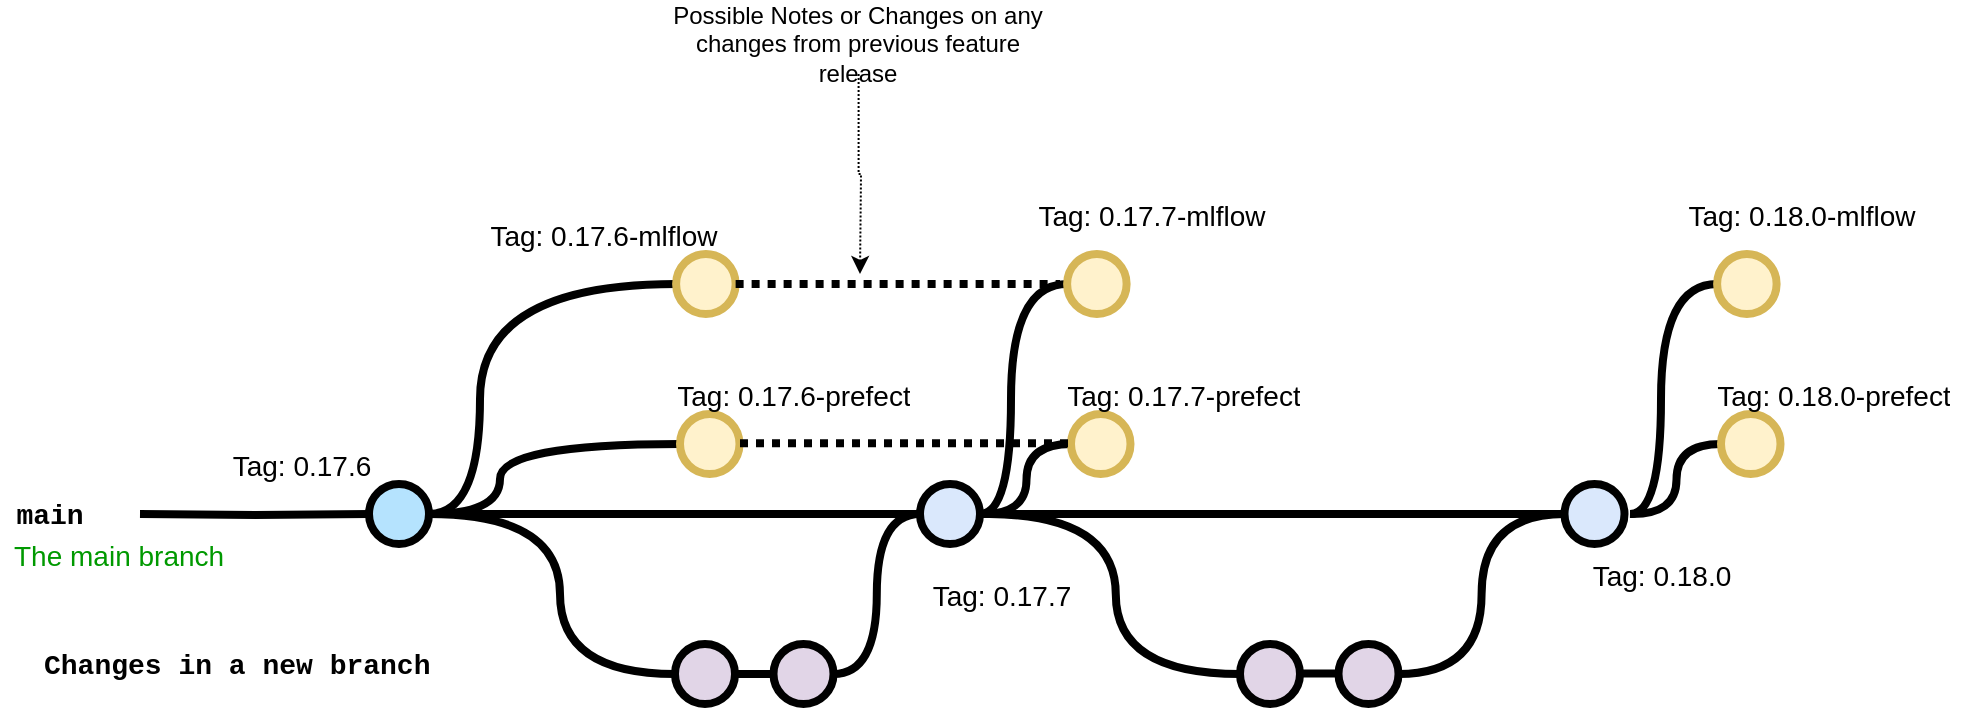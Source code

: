<mxfile version="17.4.4" type="device"><diagram id="53IQXVl9icCSp_Kw3Ib1" name="Page-1"><mxGraphModel dx="2213" dy="732" grid="1" gridSize="10" guides="1" tooltips="1" connect="1" arrows="1" fold="1" page="1" pageScale="1" pageWidth="1100" pageHeight="850" math="0" shadow="0"><root><mxCell id="0"/><mxCell id="1" parent="0"/><mxCell id="9hBKPDzoitwpIBdzFDQ7-23" value="" style="edgeStyle=orthogonalEdgeStyle;rounded=0;html=1;jettySize=auto;orthogonalLoop=1;plain-blue;endArrow=none;endFill=0;strokeWidth=4;strokeColor=#000000;" parent="1" source="9hBKPDzoitwpIBdzFDQ7-25" target="9hBKPDzoitwpIBdzFDQ7-26" edge="1"><mxGeometry x="284.5" y="350" as="geometry"/></mxCell><mxCell id="9hBKPDzoitwpIBdzFDQ7-24" style="edgeStyle=orthogonalEdgeStyle;curved=1;rounded=0;html=1;exitX=1;exitY=0.5;exitPerimeter=0;entryX=0;entryY=0.5;entryPerimeter=0;endArrow=none;endFill=0;jettySize=auto;orthogonalLoop=1;strokeWidth=4;fontSize=15;" parent="1" source="9hBKPDzoitwpIBdzFDQ7-25" target="9hBKPDzoitwpIBdzFDQ7-30" edge="1"><mxGeometry relative="1" as="geometry"><Array as="points"><mxPoint x="270" y="350"/><mxPoint x="270" y="430"/></Array></mxGeometry></mxCell><mxCell id="9hBKPDzoitwpIBdzFDQ7-25" value="" style="verticalLabelPosition=bottom;verticalAlign=top;html=1;strokeWidth=4;shape=mxgraph.flowchart.on-page_reference;plain-blue;gradientColor=none;fillColor=#B5E3Fe;strokeColor=#000000;" parent="1" vertex="1"><mxGeometry x="174.5" y="335" width="30" height="30" as="geometry"/></mxCell><mxCell id="9hBKPDzoitwpIBdzFDQ7-41" value="" style="edgeStyle=orthogonalEdgeStyle;curved=1;rounded=0;orthogonalLoop=1;jettySize=auto;html=1;endArrow=none;endFill=0;strokeWidth=4;fontFamily=Courier New;fontSize=16;entryX=0;entryY=0.5;entryDx=0;entryDy=0;entryPerimeter=0;" parent="1" source="9hBKPDzoitwpIBdzFDQ7-26" target="XmhrFVXf0ZP9P07ve0yl-26" edge="1"><mxGeometry relative="1" as="geometry"><mxPoint x="660" y="350" as="targetPoint"/></mxGeometry></mxCell><mxCell id="9hBKPDzoitwpIBdzFDQ7-26" value="" style="verticalLabelPosition=bottom;verticalAlign=top;html=1;strokeWidth=4;shape=mxgraph.flowchart.on-page_reference;plain-blue;gradientColor=none;strokeColor=#000000;" parent="1" vertex="1"><mxGeometry x="450" y="335" width="30" height="30" as="geometry"/></mxCell><mxCell id="9hBKPDzoitwpIBdzFDQ7-27" value="" style="edgeStyle=orthogonalEdgeStyle;rounded=0;html=1;jettySize=auto;orthogonalLoop=1;strokeWidth=4;endArrow=none;endFill=0;" parent="1" target="9hBKPDzoitwpIBdzFDQ7-25" edge="1"><mxGeometry x="104.5" y="350" as="geometry"><mxPoint x="60" y="350" as="sourcePoint"/></mxGeometry></mxCell><mxCell id="9hBKPDzoitwpIBdzFDQ7-28" value="main" style="text;html=1;strokeColor=none;fillColor=none;align=center;verticalAlign=middle;whiteSpace=wrap;overflow=hidden;fontSize=14;fontStyle=1;fontFamily=Courier New;" parent="1" vertex="1"><mxGeometry x="-10" y="340" width="50" height="20" as="geometry"/></mxCell><mxCell id="9hBKPDzoitwpIBdzFDQ7-29" style="edgeStyle=orthogonalEdgeStyle;curved=1;rounded=0;html=1;exitX=1;exitY=0.5;exitPerimeter=0;entryX=0;entryY=0.5;entryPerimeter=0;endArrow=none;endFill=0;jettySize=auto;orthogonalLoop=1;strokeWidth=4;fontSize=15;entryDx=0;entryDy=0;" parent="1" source="9hBKPDzoitwpIBdzFDQ7-30" target="9hBKPDzoitwpIBdzFDQ7-34" edge="1"><mxGeometry relative="1" as="geometry"><mxPoint x="399.5" y="430" as="targetPoint"/></mxGeometry></mxCell><mxCell id="9hBKPDzoitwpIBdzFDQ7-30" value="" style="verticalLabelPosition=bottom;verticalAlign=top;html=1;strokeWidth=4;shape=mxgraph.flowchart.on-page_reference;plain-purple;gradientColor=none;strokeColor=#000000;" parent="1" vertex="1"><mxGeometry x="327.5" y="415" width="30" height="30" as="geometry"/></mxCell><mxCell id="9hBKPDzoitwpIBdzFDQ7-33" style="edgeStyle=orthogonalEdgeStyle;curved=1;rounded=0;html=1;exitX=1;exitY=0.5;exitPerimeter=0;entryX=0;entryY=0.5;entryPerimeter=0;endArrow=none;endFill=0;jettySize=auto;orthogonalLoop=1;strokeWidth=4;fontSize=15;" parent="1" source="9hBKPDzoitwpIBdzFDQ7-34" target="9hBKPDzoitwpIBdzFDQ7-26" edge="1"><mxGeometry relative="1" as="geometry"/></mxCell><mxCell id="9hBKPDzoitwpIBdzFDQ7-34" value="" style="verticalLabelPosition=bottom;verticalAlign=top;html=1;strokeWidth=4;shape=mxgraph.flowchart.on-page_reference;plain-purple;gradientColor=none;strokeColor=#000000;" parent="1" vertex="1"><mxGeometry x="376.75" y="415" width="30" height="30" as="geometry"/></mxCell><mxCell id="9hBKPDzoitwpIBdzFDQ7-35" value="Changes in a new branch" style="text;html=1;strokeColor=none;fillColor=none;align=left;verticalAlign=middle;whiteSpace=wrap;overflow=hidden;fontSize=14;fontStyle=1;fontFamily=Courier New;" parent="1" vertex="1"><mxGeometry x="9.75" y="415" width="240" height="20" as="geometry"/></mxCell><mxCell id="9hBKPDzoitwpIBdzFDQ7-37" value="The main branch&lt;br&gt;" style="text;html=1;strokeColor=none;fillColor=none;align=left;verticalAlign=middle;whiteSpace=wrap;overflow=hidden;fontSize=14;fontStyle=0;fontColor=#009900;" parent="1" vertex="1"><mxGeometry x="-4.75" y="360" width="132.25" height="20" as="geometry"/></mxCell><mxCell id="9hBKPDzoitwpIBdzFDQ7-39" value="Tag: 0.17.6" style="text;html=1;strokeColor=none;fillColor=none;align=center;verticalAlign=middle;whiteSpace=wrap;overflow=hidden;fontSize=14;" parent="1" vertex="1"><mxGeometry x="100" y="315" width="81.62" height="20" as="geometry"/></mxCell><mxCell id="XmhrFVXf0ZP9P07ve0yl-4" value="Tag: 0.18.0" style="text;html=1;strokeColor=none;fillColor=none;align=center;verticalAlign=middle;whiteSpace=wrap;overflow=hidden;fontSize=14;" vertex="1" parent="1"><mxGeometry x="780" y="370" width="81.62" height="20" as="geometry"/></mxCell><mxCell id="XmhrFVXf0ZP9P07ve0yl-7" style="edgeStyle=orthogonalEdgeStyle;curved=1;rounded=0;html=1;exitX=1;exitY=0.5;exitPerimeter=0;entryX=0;entryY=0.5;entryPerimeter=0;endArrow=none;endFill=0;jettySize=auto;orthogonalLoop=1;strokeWidth=4;fontSize=15;exitDx=0;exitDy=0;entryDx=0;entryDy=0;" edge="1" parent="1" source="9hBKPDzoitwpIBdzFDQ7-25" target="XmhrFVXf0ZP9P07ve0yl-8"><mxGeometry relative="1" as="geometry"><mxPoint x="260" y="400" as="sourcePoint"/><mxPoint x="303" y="480" as="targetPoint"/><Array as="points"><mxPoint x="240" y="350"/><mxPoint x="240" y="315"/></Array></mxGeometry></mxCell><mxCell id="XmhrFVXf0ZP9P07ve0yl-8" value="" style="verticalLabelPosition=bottom;verticalAlign=top;html=1;strokeWidth=4;shape=mxgraph.flowchart.on-page_reference;strokeColor=#d6b656;fillColor=#fff2cc;" vertex="1" parent="1"><mxGeometry x="330" y="300" width="29.75" height="30" as="geometry"/></mxCell><mxCell id="XmhrFVXf0ZP9P07ve0yl-11" style="edgeStyle=orthogonalEdgeStyle;curved=1;rounded=0;html=1;exitX=1;exitY=0.5;exitPerimeter=0;entryX=0;entryY=0.5;entryPerimeter=0;endArrow=none;endFill=0;jettySize=auto;orthogonalLoop=1;strokeWidth=4;fontSize=15;exitDx=0;exitDy=0;entryDx=0;entryDy=0;" edge="1" parent="1" source="9hBKPDzoitwpIBdzFDQ7-25" target="XmhrFVXf0ZP9P07ve0yl-12"><mxGeometry relative="1" as="geometry"><mxPoint x="270.5" y="295" as="sourcePoint"/><mxPoint x="315.75" y="260" as="targetPoint"/><Array as="points"><mxPoint x="230" y="350"/><mxPoint x="230" y="235"/></Array></mxGeometry></mxCell><mxCell id="XmhrFVXf0ZP9P07ve0yl-12" value="" style="verticalLabelPosition=bottom;verticalAlign=top;html=1;strokeWidth=4;shape=mxgraph.flowchart.on-page_reference;strokeColor=#d6b656;fillColor=#fff2cc;" vertex="1" parent="1"><mxGeometry x="328.06" y="220" width="29.75" height="30" as="geometry"/></mxCell><mxCell id="XmhrFVXf0ZP9P07ve0yl-13" value="Tag: 0.17.6-mlflow" style="text;html=1;strokeColor=none;fillColor=none;align=center;verticalAlign=middle;whiteSpace=wrap;overflow=hidden;fontSize=14;" vertex="1" parent="1"><mxGeometry x="223.69" y="200" width="136.06" height="20" as="geometry"/></mxCell><mxCell id="XmhrFVXf0ZP9P07ve0yl-14" value="Tag: 0.17.6-prefect" style="text;html=1;strokeColor=none;fillColor=none;align=center;verticalAlign=middle;whiteSpace=wrap;overflow=hidden;fontSize=14;" vertex="1" parent="1"><mxGeometry x="318.75" y="280" width="136.06" height="20" as="geometry"/></mxCell><mxCell id="XmhrFVXf0ZP9P07ve0yl-16" style="edgeStyle=orthogonalEdgeStyle;curved=1;rounded=0;html=1;exitX=1;exitY=0.5;exitPerimeter=0;entryX=0;entryY=0.5;entryPerimeter=0;endArrow=none;endFill=0;jettySize=auto;orthogonalLoop=1;strokeWidth=4;fontSize=15;exitDx=0;exitDy=0;entryDx=0;entryDy=0;" edge="1" parent="1" target="XmhrFVXf0ZP9P07ve0yl-17"><mxGeometry relative="1" as="geometry"><mxPoint x="480" y="350" as="sourcePoint"/><mxPoint x="498.5" y="480" as="targetPoint"/></mxGeometry></mxCell><mxCell id="XmhrFVXf0ZP9P07ve0yl-17" value="" style="verticalLabelPosition=bottom;verticalAlign=top;html=1;strokeWidth=4;shape=mxgraph.flowchart.on-page_reference;strokeColor=#d6b656;fillColor=#fff2cc;" vertex="1" parent="1"><mxGeometry x="525.5" y="300" width="29.75" height="30" as="geometry"/></mxCell><mxCell id="XmhrFVXf0ZP9P07ve0yl-18" style="edgeStyle=orthogonalEdgeStyle;curved=1;rounded=0;html=1;exitX=1;exitY=0.5;exitPerimeter=0;entryX=0;entryY=0.5;entryPerimeter=0;endArrow=none;endFill=0;jettySize=auto;orthogonalLoop=1;strokeWidth=4;fontSize=15;exitDx=0;exitDy=0;entryDx=0;entryDy=0;" edge="1" parent="1" target="XmhrFVXf0ZP9P07ve0yl-19"><mxGeometry relative="1" as="geometry"><mxPoint x="480" y="350" as="sourcePoint"/><mxPoint x="511.25" y="260" as="targetPoint"/><Array as="points"><mxPoint x="495.5" y="350"/><mxPoint x="495.5" y="235"/></Array></mxGeometry></mxCell><mxCell id="XmhrFVXf0ZP9P07ve0yl-19" value="" style="verticalLabelPosition=bottom;verticalAlign=top;html=1;strokeWidth=4;shape=mxgraph.flowchart.on-page_reference;strokeColor=#d6b656;fillColor=#fff2cc;" vertex="1" parent="1"><mxGeometry x="523.56" y="220" width="29.75" height="30" as="geometry"/></mxCell><mxCell id="XmhrFVXf0ZP9P07ve0yl-20" value="Tag: 0.17.7-mlflow" style="text;html=1;strokeColor=none;fillColor=none;align=center;verticalAlign=middle;whiteSpace=wrap;overflow=hidden;fontSize=14;" vertex="1" parent="1"><mxGeometry x="497.75" y="190" width="136.06" height="20" as="geometry"/></mxCell><mxCell id="XmhrFVXf0ZP9P07ve0yl-21" value="Tag: 0.17.7-prefect" style="text;html=1;strokeColor=none;fillColor=none;align=center;verticalAlign=middle;whiteSpace=wrap;overflow=hidden;fontSize=14;" vertex="1" parent="1"><mxGeometry x="514.25" y="280" width="136.06" height="20" as="geometry"/></mxCell><mxCell id="XmhrFVXf0ZP9P07ve0yl-22" style="edgeStyle=orthogonalEdgeStyle;curved=1;rounded=0;html=1;exitX=1;exitY=0.5;exitPerimeter=0;entryX=0;entryY=0.5;entryPerimeter=0;endArrow=none;endFill=0;jettySize=auto;orthogonalLoop=1;strokeWidth=4;fontSize=15;" edge="1" parent="1" target="XmhrFVXf0ZP9P07ve0yl-23"><mxGeometry relative="1" as="geometry"><mxPoint x="484.75" y="350" as="sourcePoint"/></mxGeometry></mxCell><mxCell id="XmhrFVXf0ZP9P07ve0yl-23" value="" style="verticalLabelPosition=bottom;verticalAlign=top;html=1;strokeWidth=4;shape=mxgraph.flowchart.on-page_reference;plain-purple;gradientColor=none;strokeColor=#000000;" vertex="1" parent="1"><mxGeometry x="610" y="415" width="30" height="30" as="geometry"/></mxCell><mxCell id="XmhrFVXf0ZP9P07ve0yl-24" style="edgeStyle=orthogonalEdgeStyle;curved=1;rounded=0;html=1;exitX=1;exitY=0.5;exitPerimeter=0;endArrow=none;endFill=0;jettySize=auto;orthogonalLoop=1;strokeWidth=4;fontSize=15;entryX=0;entryY=0.5;entryDx=0;entryDy=0;entryPerimeter=0;" edge="1" parent="1" source="XmhrFVXf0ZP9P07ve0yl-25" target="XmhrFVXf0ZP9P07ve0yl-26"><mxGeometry relative="1" as="geometry"><mxPoint x="680" y="350" as="targetPoint"/></mxGeometry></mxCell><mxCell id="XmhrFVXf0ZP9P07ve0yl-25" value="" style="verticalLabelPosition=bottom;verticalAlign=top;html=1;strokeWidth=4;shape=mxgraph.flowchart.on-page_reference;plain-purple;gradientColor=none;strokeColor=#000000;" vertex="1" parent="1"><mxGeometry x="659.25" y="415" width="30" height="30" as="geometry"/></mxCell><mxCell id="XmhrFVXf0ZP9P07ve0yl-26" value="" style="verticalLabelPosition=bottom;verticalAlign=top;html=1;strokeWidth=4;shape=mxgraph.flowchart.on-page_reference;plain-blue;gradientColor=none;strokeColor=#000000;" vertex="1" parent="1"><mxGeometry x="772.25" y="335" width="30" height="30" as="geometry"/></mxCell><mxCell id="XmhrFVXf0ZP9P07ve0yl-31" style="edgeStyle=orthogonalEdgeStyle;curved=1;rounded=0;html=1;exitX=1;exitY=0.5;exitPerimeter=0;entryX=0;entryY=0.5;entryPerimeter=0;endArrow=none;endFill=0;jettySize=auto;orthogonalLoop=1;strokeWidth=4;fontSize=15;entryDx=0;entryDy=0;" edge="1" parent="1"><mxGeometry relative="1" as="geometry"><mxPoint x="640" y="429.76" as="sourcePoint"/><mxPoint x="659.25" y="429.76" as="targetPoint"/></mxGeometry></mxCell><mxCell id="XmhrFVXf0ZP9P07ve0yl-33" value="" style="edgeStyle=orthogonalEdgeStyle;rounded=0;html=1;jettySize=auto;orthogonalLoop=1;plain-blue;endArrow=none;endFill=0;strokeWidth=4;strokeColor=#000000;dashed=1;dashPattern=1 1;" edge="1" parent="1"><mxGeometry x="360" y="314.58" as="geometry"><mxPoint x="360" y="314.58" as="sourcePoint"/><mxPoint x="525.5" y="314.58" as="targetPoint"/></mxGeometry></mxCell><mxCell id="XmhrFVXf0ZP9P07ve0yl-34" value="" style="edgeStyle=orthogonalEdgeStyle;rounded=0;html=1;jettySize=auto;orthogonalLoop=1;plain-blue;endArrow=none;endFill=0;strokeWidth=4;strokeColor=#000000;dashed=1;dashPattern=1 1;exitX=1;exitY=0.5;exitDx=0;exitDy=0;exitPerimeter=0;" edge="1" parent="1" source="XmhrFVXf0ZP9P07ve0yl-12"><mxGeometry x="370" y="234.5" as="geometry"><mxPoint x="370" y="234.5" as="sourcePoint"/><mxPoint x="520" y="235" as="targetPoint"/></mxGeometry></mxCell><mxCell id="XmhrFVXf0ZP9P07ve0yl-38" style="edgeStyle=orthogonalEdgeStyle;rounded=0;orthogonalLoop=1;jettySize=auto;html=1;dashed=1;dashPattern=1 1;" edge="1" parent="1" source="XmhrFVXf0ZP9P07ve0yl-37"><mxGeometry relative="1" as="geometry"><mxPoint x="420" y="230" as="targetPoint"/></mxGeometry></mxCell><mxCell id="XmhrFVXf0ZP9P07ve0yl-37" value="Possible Notes or Changes on any changes from previous feature release" style="text;html=1;strokeColor=none;fillColor=none;align=center;verticalAlign=middle;whiteSpace=wrap;rounded=0;" vertex="1" parent="1"><mxGeometry x="324.25" y="100" width="190" height="30" as="geometry"/></mxCell><mxCell id="XmhrFVXf0ZP9P07ve0yl-39" style="edgeStyle=orthogonalEdgeStyle;curved=1;rounded=0;html=1;exitX=1;exitY=0.5;exitPerimeter=0;entryX=0;entryY=0.5;entryPerimeter=0;endArrow=none;endFill=0;jettySize=auto;orthogonalLoop=1;strokeWidth=4;fontSize=15;exitDx=0;exitDy=0;entryDx=0;entryDy=0;" edge="1" target="XmhrFVXf0ZP9P07ve0yl-43" parent="1"><mxGeometry relative="1" as="geometry"><mxPoint x="805" y="350" as="sourcePoint"/><mxPoint x="836.25" y="260" as="targetPoint"/><Array as="points"><mxPoint x="820.5" y="350"/><mxPoint x="820.5" y="235"/></Array></mxGeometry></mxCell><mxCell id="XmhrFVXf0ZP9P07ve0yl-40" style="edgeStyle=orthogonalEdgeStyle;curved=1;rounded=0;html=1;exitX=1;exitY=0.5;exitPerimeter=0;entryX=0;entryY=0.5;entryPerimeter=0;endArrow=none;endFill=0;jettySize=auto;orthogonalLoop=1;strokeWidth=4;fontSize=15;exitDx=0;exitDy=0;entryDx=0;entryDy=0;" edge="1" target="XmhrFVXf0ZP9P07ve0yl-41" parent="1"><mxGeometry relative="1" as="geometry"><mxPoint x="805" y="350" as="sourcePoint"/><mxPoint x="823.5" y="480" as="targetPoint"/></mxGeometry></mxCell><mxCell id="XmhrFVXf0ZP9P07ve0yl-41" value="" style="verticalLabelPosition=bottom;verticalAlign=top;html=1;strokeWidth=4;shape=mxgraph.flowchart.on-page_reference;strokeColor=#d6b656;fillColor=#fff2cc;" vertex="1" parent="1"><mxGeometry x="850.5" y="300" width="29.75" height="30" as="geometry"/></mxCell><mxCell id="XmhrFVXf0ZP9P07ve0yl-42" value="Tag: 0.18.0-prefect" style="text;html=1;strokeColor=none;fillColor=none;align=center;verticalAlign=middle;whiteSpace=wrap;overflow=hidden;fontSize=14;" vertex="1" parent="1"><mxGeometry x="839.25" y="280" width="136.06" height="20" as="geometry"/></mxCell><mxCell id="XmhrFVXf0ZP9P07ve0yl-43" value="" style="verticalLabelPosition=bottom;verticalAlign=top;html=1;strokeWidth=4;shape=mxgraph.flowchart.on-page_reference;strokeColor=#d6b656;fillColor=#fff2cc;" vertex="1" parent="1"><mxGeometry x="848.56" y="220" width="29.75" height="30" as="geometry"/></mxCell><mxCell id="XmhrFVXf0ZP9P07ve0yl-44" value="Tag:&amp;nbsp;0.18.0-mlflow" style="text;html=1;strokeColor=none;fillColor=none;align=center;verticalAlign=middle;whiteSpace=wrap;overflow=hidden;fontSize=14;" vertex="1" parent="1"><mxGeometry x="822.75" y="190" width="136.06" height="20" as="geometry"/></mxCell><mxCell id="XmhrFVXf0ZP9P07ve0yl-45" value="Tag: 0.17.7" style="text;html=1;strokeColor=none;fillColor=none;align=center;verticalAlign=middle;whiteSpace=wrap;overflow=hidden;fontSize=14;" vertex="1" parent="1"><mxGeometry x="450" y="380" width="81.62" height="20" as="geometry"/></mxCell></root></mxGraphModel></diagram></mxfile>